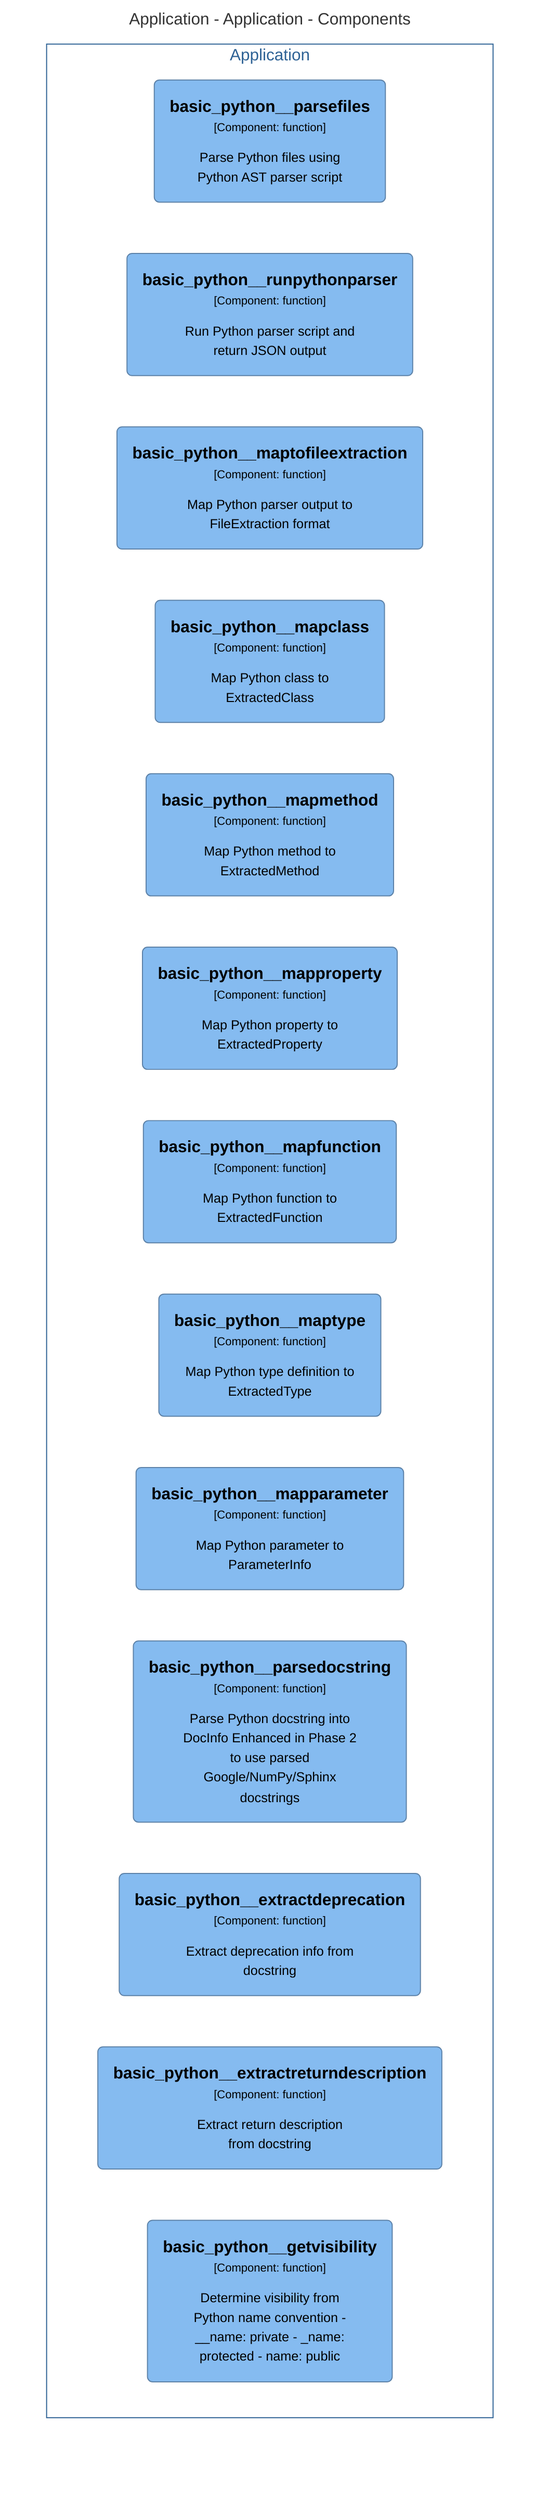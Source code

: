 graph TB
  linkStyle default fill:#ffffff

  subgraph diagram ["Application - Application - Components"]
    style diagram fill:#ffffff,stroke:#ffffff

    subgraph 8 ["Application"]
      style 8 fill:#ffffff,stroke:#2e6295,color:#2e6295

      136("<div style='font-weight: bold'>basic_python__parsefiles</div><div style='font-size: 70%; margin-top: 0px'>[Component: function]</div><div style='font-size: 80%; margin-top:10px'>Parse Python files using<br />Python AST parser script</div>")
      style 136 fill:#85bbf0,stroke:#5d82a8,color:#000000
      137("<div style='font-weight: bold'>basic_python__runpythonparser</div><div style='font-size: 70%; margin-top: 0px'>[Component: function]</div><div style='font-size: 80%; margin-top:10px'>Run Python parser script and<br />return JSON output</div>")
      style 137 fill:#85bbf0,stroke:#5d82a8,color:#000000
      138("<div style='font-weight: bold'>basic_python__maptofileextraction</div><div style='font-size: 70%; margin-top: 0px'>[Component: function]</div><div style='font-size: 80%; margin-top:10px'>Map Python parser output to<br />FileExtraction format</div>")
      style 138 fill:#85bbf0,stroke:#5d82a8,color:#000000
      139("<div style='font-weight: bold'>basic_python__mapclass</div><div style='font-size: 70%; margin-top: 0px'>[Component: function]</div><div style='font-size: 80%; margin-top:10px'>Map Python class to<br />ExtractedClass</div>")
      style 139 fill:#85bbf0,stroke:#5d82a8,color:#000000
      140("<div style='font-weight: bold'>basic_python__mapmethod</div><div style='font-size: 70%; margin-top: 0px'>[Component: function]</div><div style='font-size: 80%; margin-top:10px'>Map Python method to<br />ExtractedMethod</div>")
      style 140 fill:#85bbf0,stroke:#5d82a8,color:#000000
      141("<div style='font-weight: bold'>basic_python__mapproperty</div><div style='font-size: 70%; margin-top: 0px'>[Component: function]</div><div style='font-size: 80%; margin-top:10px'>Map Python property to<br />ExtractedProperty</div>")
      style 141 fill:#85bbf0,stroke:#5d82a8,color:#000000
      142("<div style='font-weight: bold'>basic_python__mapfunction</div><div style='font-size: 70%; margin-top: 0px'>[Component: function]</div><div style='font-size: 80%; margin-top:10px'>Map Python function to<br />ExtractedFunction</div>")
      style 142 fill:#85bbf0,stroke:#5d82a8,color:#000000
      143("<div style='font-weight: bold'>basic_python__maptype</div><div style='font-size: 70%; margin-top: 0px'>[Component: function]</div><div style='font-size: 80%; margin-top:10px'>Map Python type definition to<br />ExtractedType</div>")
      style 143 fill:#85bbf0,stroke:#5d82a8,color:#000000
      144("<div style='font-weight: bold'>basic_python__mapparameter</div><div style='font-size: 70%; margin-top: 0px'>[Component: function]</div><div style='font-size: 80%; margin-top:10px'>Map Python parameter to<br />ParameterInfo</div>")
      style 144 fill:#85bbf0,stroke:#5d82a8,color:#000000
      145("<div style='font-weight: bold'>basic_python__parsedocstring</div><div style='font-size: 70%; margin-top: 0px'>[Component: function]</div><div style='font-size: 80%; margin-top:10px'>Parse Python docstring into<br />DocInfo Enhanced in Phase 2<br />to use parsed<br />Google/NumPy/Sphinx<br />docstrings</div>")
      style 145 fill:#85bbf0,stroke:#5d82a8,color:#000000
      146("<div style='font-weight: bold'>basic_python__extractdeprecation</div><div style='font-size: 70%; margin-top: 0px'>[Component: function]</div><div style='font-size: 80%; margin-top:10px'>Extract deprecation info from<br />docstring</div>")
      style 146 fill:#85bbf0,stroke:#5d82a8,color:#000000
      147("<div style='font-weight: bold'>basic_python__extractreturndescription</div><div style='font-size: 70%; margin-top: 0px'>[Component: function]</div><div style='font-size: 80%; margin-top:10px'>Extract return description<br />from docstring</div>")
      style 147 fill:#85bbf0,stroke:#5d82a8,color:#000000
      148("<div style='font-weight: bold'>basic_python__getvisibility</div><div style='font-size: 70%; margin-top: 0px'>[Component: function]</div><div style='font-size: 80%; margin-top:10px'>Determine visibility from<br />Python name convention -<br />__name: private - _name:<br />protected - name: public</div>")
      style 148 fill:#85bbf0,stroke:#5d82a8,color:#000000
    end

  end